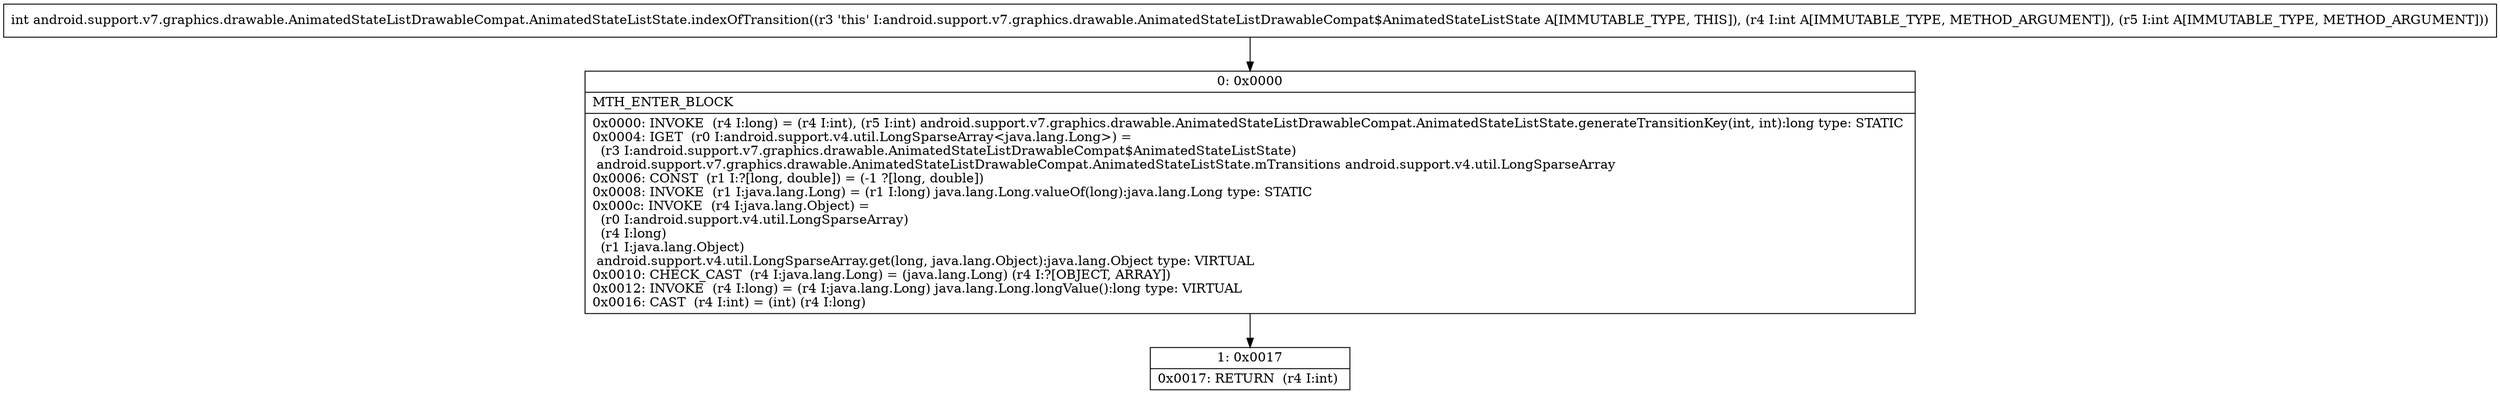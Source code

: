 digraph "CFG forandroid.support.v7.graphics.drawable.AnimatedStateListDrawableCompat.AnimatedStateListState.indexOfTransition(II)I" {
Node_0 [shape=record,label="{0\:\ 0x0000|MTH_ENTER_BLOCK\l|0x0000: INVOKE  (r4 I:long) = (r4 I:int), (r5 I:int) android.support.v7.graphics.drawable.AnimatedStateListDrawableCompat.AnimatedStateListState.generateTransitionKey(int, int):long type: STATIC \l0x0004: IGET  (r0 I:android.support.v4.util.LongSparseArray\<java.lang.Long\>) = \l  (r3 I:android.support.v7.graphics.drawable.AnimatedStateListDrawableCompat$AnimatedStateListState)\l android.support.v7.graphics.drawable.AnimatedStateListDrawableCompat.AnimatedStateListState.mTransitions android.support.v4.util.LongSparseArray \l0x0006: CONST  (r1 I:?[long, double]) = (\-1 ?[long, double]) \l0x0008: INVOKE  (r1 I:java.lang.Long) = (r1 I:long) java.lang.Long.valueOf(long):java.lang.Long type: STATIC \l0x000c: INVOKE  (r4 I:java.lang.Object) = \l  (r0 I:android.support.v4.util.LongSparseArray)\l  (r4 I:long)\l  (r1 I:java.lang.Object)\l android.support.v4.util.LongSparseArray.get(long, java.lang.Object):java.lang.Object type: VIRTUAL \l0x0010: CHECK_CAST  (r4 I:java.lang.Long) = (java.lang.Long) (r4 I:?[OBJECT, ARRAY]) \l0x0012: INVOKE  (r4 I:long) = (r4 I:java.lang.Long) java.lang.Long.longValue():long type: VIRTUAL \l0x0016: CAST  (r4 I:int) = (int) (r4 I:long) \l}"];
Node_1 [shape=record,label="{1\:\ 0x0017|0x0017: RETURN  (r4 I:int) \l}"];
MethodNode[shape=record,label="{int android.support.v7.graphics.drawable.AnimatedStateListDrawableCompat.AnimatedStateListState.indexOfTransition((r3 'this' I:android.support.v7.graphics.drawable.AnimatedStateListDrawableCompat$AnimatedStateListState A[IMMUTABLE_TYPE, THIS]), (r4 I:int A[IMMUTABLE_TYPE, METHOD_ARGUMENT]), (r5 I:int A[IMMUTABLE_TYPE, METHOD_ARGUMENT])) }"];
MethodNode -> Node_0;
Node_0 -> Node_1;
}

